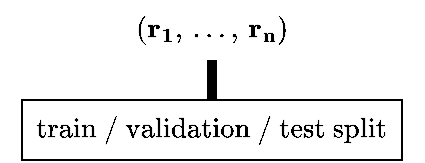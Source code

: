 <mxfile version="27.2.0">
  <diagram name="Seite-1" id="-V9tJqXv5gJhkWXiTZhJ">
    <mxGraphModel dx="831" dy="441" grid="1" gridSize="10" guides="1" tooltips="1" connect="1" arrows="1" fold="1" page="1" pageScale="1" pageWidth="827" pageHeight="1169" math="1" shadow="0">
      <root>
        <mxCell id="0" />
        <mxCell id="1" parent="0" />
        <mxCell id="IKXKUZDHcRSDr-55oXrN-1" value="$$\text{train / validation / test split} $$" style="rounded=0;whiteSpace=wrap;html=1;" vertex="1" parent="1">
          <mxGeometry x="120" y="90" width="190" height="30" as="geometry" />
        </mxCell>
        <mxCell id="IKXKUZDHcRSDr-55oXrN-3" value="$$(\mathbf{r_1},\,\dots,\,\mathbf{r_n})$$" style="text;html=1;align=center;verticalAlign=middle;whiteSpace=wrap;rounded=0;" vertex="1" parent="1">
          <mxGeometry x="170" y="40" width="90" height="30" as="geometry" />
        </mxCell>
        <mxCell id="IKXKUZDHcRSDr-55oXrN-4" value="" style="endArrow=none;html=1;rounded=0;entryX=0.5;entryY=0;entryDx=0;entryDy=0;exitX=0.5;exitY=1;exitDx=0;exitDy=0;strokeWidth=5;" edge="1" parent="1" source="IKXKUZDHcRSDr-55oXrN-3" target="IKXKUZDHcRSDr-55oXrN-1">
          <mxGeometry width="50" height="50" relative="1" as="geometry">
            <mxPoint x="350" y="180" as="sourcePoint" />
            <mxPoint x="400" y="130" as="targetPoint" />
          </mxGeometry>
        </mxCell>
      </root>
    </mxGraphModel>
  </diagram>
</mxfile>
